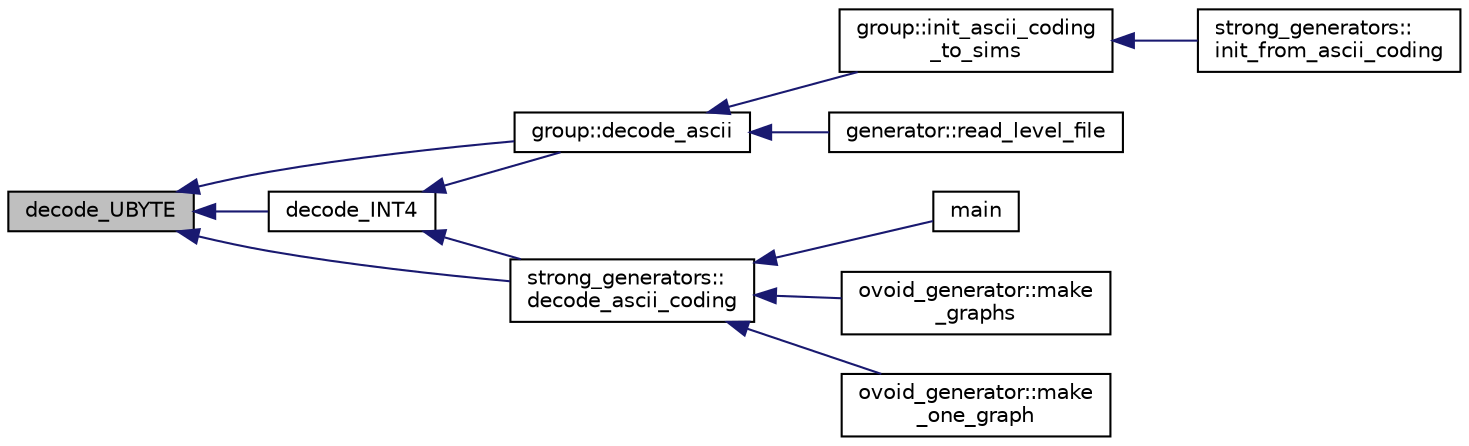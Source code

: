 digraph "decode_UBYTE"
{
  edge [fontname="Helvetica",fontsize="10",labelfontname="Helvetica",labelfontsize="10"];
  node [fontname="Helvetica",fontsize="10",shape=record];
  rankdir="LR";
  Node363 [label="decode_UBYTE",height=0.2,width=0.4,color="black", fillcolor="grey75", style="filled", fontcolor="black"];
  Node363 -> Node364 [dir="back",color="midnightblue",fontsize="10",style="solid",fontname="Helvetica"];
  Node364 [label="decode_INT4",height=0.2,width=0.4,color="black", fillcolor="white", style="filled",URL="$d4/d74/util_8_c.html#a612dad0619e9870a91f364fb187abeb8"];
  Node364 -> Node365 [dir="back",color="midnightblue",fontsize="10",style="solid",fontname="Helvetica"];
  Node365 [label="group::decode_ascii",height=0.2,width=0.4,color="black", fillcolor="white", style="filled",URL="$d1/db7/classgroup.html#aaf998199131855804b53c8fc917a187f"];
  Node365 -> Node366 [dir="back",color="midnightblue",fontsize="10",style="solid",fontname="Helvetica"];
  Node366 [label="group::init_ascii_coding\l_to_sims",height=0.2,width=0.4,color="black", fillcolor="white", style="filled",URL="$d1/db7/classgroup.html#ac868c381717192f1a8f0ece1158a3cb5"];
  Node366 -> Node367 [dir="back",color="midnightblue",fontsize="10",style="solid",fontname="Helvetica"];
  Node367 [label="strong_generators::\linit_from_ascii_coding",height=0.2,width=0.4,color="black", fillcolor="white", style="filled",URL="$dc/d09/classstrong__generators.html#affe2c3088c70cdb7b5b67b5d9a6b5375"];
  Node365 -> Node368 [dir="back",color="midnightblue",fontsize="10",style="solid",fontname="Helvetica"];
  Node368 [label="generator::read_level_file",height=0.2,width=0.4,color="black", fillcolor="white", style="filled",URL="$d7/d73/classgenerator.html#a2f706a252cb52357a8c214972a50c994"];
  Node364 -> Node369 [dir="back",color="midnightblue",fontsize="10",style="solid",fontname="Helvetica"];
  Node369 [label="strong_generators::\ldecode_ascii_coding",height=0.2,width=0.4,color="black", fillcolor="white", style="filled",URL="$dc/d09/classstrong__generators.html#a5e609ccd692b77119281889456326701"];
  Node369 -> Node370 [dir="back",color="midnightblue",fontsize="10",style="solid",fontname="Helvetica"];
  Node370 [label="main",height=0.2,width=0.4,color="black", fillcolor="white", style="filled",URL="$df/de7/ovoid_2ovoid_8_c.html#a217dbf8b442f20279ea00b898af96f52"];
  Node369 -> Node371 [dir="back",color="midnightblue",fontsize="10",style="solid",fontname="Helvetica"];
  Node371 [label="ovoid_generator::make\l_graphs",height=0.2,width=0.4,color="black", fillcolor="white", style="filled",URL="$d3/daf/classovoid__generator.html#ad231178badc9e58ed4a0d61f6f7adabc"];
  Node369 -> Node372 [dir="back",color="midnightblue",fontsize="10",style="solid",fontname="Helvetica"];
  Node372 [label="ovoid_generator::make\l_one_graph",height=0.2,width=0.4,color="black", fillcolor="white", style="filled",URL="$d3/daf/classovoid__generator.html#a2954bc30f73d246408d8907307e18a42"];
  Node363 -> Node365 [dir="back",color="midnightblue",fontsize="10",style="solid",fontname="Helvetica"];
  Node363 -> Node369 [dir="back",color="midnightblue",fontsize="10",style="solid",fontname="Helvetica"];
}
